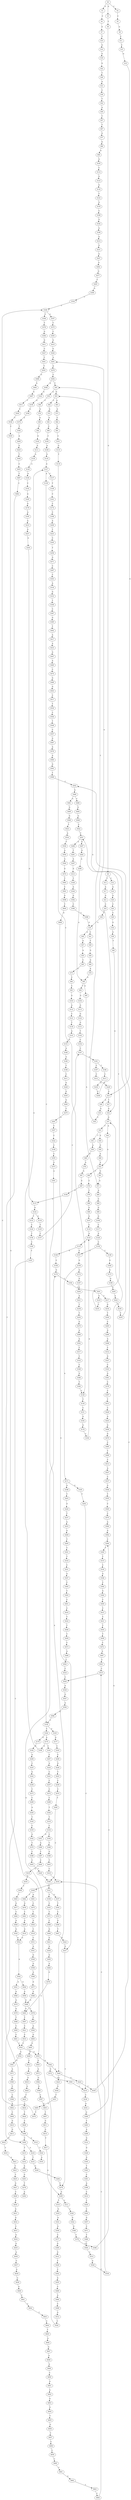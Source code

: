 strict digraph  {
	S0 -> S1 [ label = A ];
	S0 -> S2 [ label = C ];
	S0 -> S3 [ label = G ];
	S1 -> S4 [ label = C ];
	S2 -> S5 [ label = C ];
	S3 -> S6 [ label = C ];
	S4 -> S7 [ label = G ];
	S5 -> S8 [ label = G ];
	S6 -> S9 [ label = G ];
	S7 -> S10 [ label = T ];
	S8 -> S11 [ label = C ];
	S9 -> S12 [ label = C ];
	S9 -> S13 [ label = T ];
	S10 -> S14 [ label = G ];
	S11 -> S15 [ label = C ];
	S12 -> S16 [ label = A ];
	S13 -> S17 [ label = A ];
	S14 -> S18 [ label = G ];
	S15 -> S19 [ label = G ];
	S16 -> S20 [ label = G ];
	S17 -> S21 [ label = G ];
	S18 -> S22 [ label = G ];
	S19 -> S23 [ label = G ];
	S20 -> S24 [ label = C ];
	S21 -> S25 [ label = C ];
	S22 -> S26 [ label = T ];
	S23 -> S27 [ label = T ];
	S23 -> S28 [ label = A ];
	S24 -> S29 [ label = C ];
	S25 -> S30 [ label = C ];
	S26 -> S31 [ label = A ];
	S27 -> S32 [ label = G ];
	S28 -> S33 [ label = A ];
	S29 -> S34 [ label = G ];
	S30 -> S35 [ label = G ];
	S31 -> S36 [ label = C ];
	S32 -> S37 [ label = G ];
	S33 -> S38 [ label = C ];
	S34 -> S39 [ label = G ];
	S35 -> S40 [ label = A ];
	S35 -> S41 [ label = C ];
	S36 -> S42 [ label = T ];
	S37 -> S43 [ label = T ];
	S37 -> S44 [ label = A ];
	S38 -> S45 [ label = T ];
	S39 -> S46 [ label = T ];
	S40 -> S47 [ label = A ];
	S41 -> S48 [ label = T ];
	S42 -> S49 [ label = A ];
	S43 -> S50 [ label = G ];
	S43 -> S51 [ label = T ];
	S44 -> S52 [ label = A ];
	S45 -> S53 [ label = G ];
	S45 -> S54 [ label = A ];
	S46 -> S32 [ label = G ];
	S47 -> S55 [ label = A ];
	S48 -> S56 [ label = G ];
	S49 -> S57 [ label = T ];
	S50 -> S58 [ label = G ];
	S51 -> S59 [ label = A ];
	S52 -> S60 [ label = C ];
	S52 -> S61 [ label = G ];
	S53 -> S62 [ label = C ];
	S53 -> S63 [ label = G ];
	S54 -> S64 [ label = C ];
	S55 -> S65 [ label = C ];
	S56 -> S66 [ label = G ];
	S57 -> S67 [ label = T ];
	S58 -> S68 [ label = A ];
	S59 -> S69 [ label = G ];
	S60 -> S70 [ label = C ];
	S61 -> S71 [ label = A ];
	S62 -> S72 [ label = A ];
	S63 -> S73 [ label = A ];
	S64 -> S74 [ label = A ];
	S65 -> S75 [ label = C ];
	S66 -> S76 [ label = A ];
	S67 -> S77 [ label = G ];
	S68 -> S52 [ label = A ];
	S69 -> S78 [ label = A ];
	S70 -> S79 [ label = T ];
	S71 -> S80 [ label = A ];
	S72 -> S81 [ label = A ];
	S73 -> S82 [ label = C ];
	S74 -> S83 [ label = A ];
	S75 -> S84 [ label = C ];
	S76 -> S85 [ label = A ];
	S77 -> S86 [ label = G ];
	S78 -> S87 [ label = A ];
	S79 -> S88 [ label = C ];
	S80 -> S89 [ label = C ];
	S81 -> S90 [ label = C ];
	S82 -> S91 [ label = C ];
	S83 -> S92 [ label = C ];
	S84 -> S93 [ label = C ];
	S85 -> S94 [ label = T ];
	S85 -> S95 [ label = G ];
	S86 -> S96 [ label = A ];
	S87 -> S97 [ label = G ];
	S88 -> S98 [ label = G ];
	S89 -> S99 [ label = G ];
	S90 -> S100 [ label = C ];
	S91 -> S101 [ label = C ];
	S92 -> S102 [ label = G ];
	S93 -> S103 [ label = G ];
	S94 -> S104 [ label = G ];
	S95 -> S71 [ label = A ];
	S96 -> S105 [ label = A ];
	S97 -> S106 [ label = G ];
	S98 -> S107 [ label = G ];
	S99 -> S108 [ label = G ];
	S100 -> S109 [ label = A ];
	S101 -> S110 [ label = G ];
	S102 -> S111 [ label = A ];
	S103 -> S112 [ label = A ];
	S104 -> S113 [ label = G ];
	S105 -> S114 [ label = C ];
	S106 -> S115 [ label = G ];
	S107 -> S116 [ label = C ];
	S108 -> S117 [ label = C ];
	S109 -> S118 [ label = G ];
	S110 -> S119 [ label = T ];
	S111 -> S120 [ label = A ];
	S112 -> S121 [ label = C ];
	S113 -> S122 [ label = G ];
	S114 -> S123 [ label = G ];
	S115 -> S124 [ label = G ];
	S116 -> S125 [ label = A ];
	S117 -> S126 [ label = A ];
	S118 -> S127 [ label = A ];
	S119 -> S128 [ label = C ];
	S120 -> S129 [ label = A ];
	S121 -> S130 [ label = T ];
	S122 -> S131 [ label = G ];
	S123 -> S132 [ label = G ];
	S124 -> S133 [ label = T ];
	S124 -> S134 [ label = G ];
	S125 -> S135 [ label = C ];
	S126 -> S136 [ label = C ];
	S127 -> S137 [ label = C ];
	S127 -> S138 [ label = A ];
	S128 -> S139 [ label = T ];
	S129 -> S140 [ label = A ];
	S130 -> S141 [ label = A ];
	S131 -> S142 [ label = T ];
	S132 -> S143 [ label = T ];
	S133 -> S144 [ label = C ];
	S134 -> S145 [ label = T ];
	S135 -> S146 [ label = G ];
	S135 -> S147 [ label = C ];
	S136 -> S147 [ label = C ];
	S136 -> S148 [ label = T ];
	S137 -> S149 [ label = T ];
	S138 -> S150 [ label = C ];
	S139 -> S151 [ label = C ];
	S140 -> S152 [ label = C ];
	S141 -> S153 [ label = G ];
	S142 -> S154 [ label = C ];
	S143 -> S155 [ label = A ];
	S144 -> S156 [ label = T ];
	S145 -> S157 [ label = C ];
	S146 -> S158 [ label = C ];
	S147 -> S159 [ label = G ];
	S148 -> S160 [ label = G ];
	S149 -> S161 [ label = C ];
	S150 -> S162 [ label = C ];
	S150 -> S163 [ label = A ];
	S151 -> S164 [ label = G ];
	S152 -> S165 [ label = A ];
	S153 -> S166 [ label = A ];
	S154 -> S167 [ label = C ];
	S155 -> S168 [ label = C ];
	S156 -> S169 [ label = C ];
	S157 -> S167 [ label = C ];
	S158 -> S170 [ label = G ];
	S159 -> S171 [ label = A ];
	S159 -> S172 [ label = G ];
	S160 -> S173 [ label = G ];
	S161 -> S174 [ label = C ];
	S162 -> S175 [ label = A ];
	S162 -> S176 [ label = G ];
	S163 -> S177 [ label = G ];
	S164 -> S178 [ label = G ];
	S165 -> S179 [ label = G ];
	S166 -> S180 [ label = A ];
	S167 -> S181 [ label = G ];
	S168 -> S182 [ label = G ];
	S169 -> S183 [ label = T ];
	S170 -> S184 [ label = C ];
	S171 -> S185 [ label = G ];
	S171 -> S186 [ label = A ];
	S172 -> S187 [ label = G ];
	S173 -> S188 [ label = G ];
	S174 -> S189 [ label = C ];
	S175 -> S190 [ label = G ];
	S175 -> S191 [ label = C ];
	S176 -> S192 [ label = G ];
	S177 -> S193 [ label = C ];
	S178 -> S194 [ label = C ];
	S179 -> S195 [ label = A ];
	S180 -> S196 [ label = T ];
	S181 -> S197 [ label = C ];
	S181 -> S198 [ label = T ];
	S182 -> S199 [ label = A ];
	S183 -> S200 [ label = C ];
	S184 -> S201 [ label = G ];
	S185 -> S202 [ label = T ];
	S186 -> S203 [ label = T ];
	S187 -> S204 [ label = A ];
	S188 -> S205 [ label = A ];
	S189 -> S206 [ label = A ];
	S190 -> S127 [ label = A ];
	S191 -> S207 [ label = C ];
	S192 -> S208 [ label = A ];
	S193 -> S209 [ label = C ];
	S194 -> S125 [ label = A ];
	S195 -> S210 [ label = A ];
	S196 -> S211 [ label = C ];
	S197 -> S212 [ label = C ];
	S198 -> S213 [ label = C ];
	S199 -> S214 [ label = A ];
	S200 -> S215 [ label = T ];
	S200 -> S216 [ label = G ];
	S201 -> S217 [ label = C ];
	S201 -> S218 [ label = G ];
	S202 -> S219 [ label = C ];
	S203 -> S220 [ label = G ];
	S204 -> S221 [ label = A ];
	S205 -> S222 [ label = A ];
	S206 -> S223 [ label = T ];
	S207 -> S224 [ label = A ];
	S208 -> S225 [ label = C ];
	S209 -> S226 [ label = G ];
	S210 -> S227 [ label = G ];
	S211 -> S228 [ label = G ];
	S212 -> S229 [ label = G ];
	S213 -> S230 [ label = G ];
	S214 -> S231 [ label = G ];
	S215 -> S232 [ label = G ];
	S216 -> S233 [ label = T ];
	S217 -> S234 [ label = G ];
	S218 -> S235 [ label = C ];
	S219 -> S236 [ label = C ];
	S220 -> S237 [ label = T ];
	S221 -> S238 [ label = T ];
	S222 -> S239 [ label = C ];
	S223 -> S240 [ label = C ];
	S224 -> S241 [ label = C ];
	S225 -> S242 [ label = G ];
	S226 -> S243 [ label = T ];
	S227 -> S244 [ label = G ];
	S228 -> S245 [ label = G ];
	S229 -> S23 [ label = G ];
	S230 -> S246 [ label = G ];
	S231 -> S247 [ label = A ];
	S232 -> S248 [ label = A ];
	S233 -> S249 [ label = G ];
	S234 -> S250 [ label = T ];
	S235 -> S251 [ label = T ];
	S236 -> S252 [ label = A ];
	S237 -> S253 [ label = A ];
	S238 -> S254 [ label = T ];
	S239 -> S255 [ label = T ];
	S240 -> S256 [ label = T ];
	S241 -> S257 [ label = C ];
	S242 -> S258 [ label = C ];
	S243 -> S259 [ label = C ];
	S244 -> S115 [ label = G ];
	S245 -> S260 [ label = G ];
	S246 -> S261 [ label = A ];
	S247 -> S262 [ label = A ];
	S248 -> S263 [ label = G ];
	S249 -> S264 [ label = G ];
	S250 -> S265 [ label = C ];
	S251 -> S266 [ label = A ];
	S251 -> S267 [ label = G ];
	S252 -> S268 [ label = G ];
	S253 -> S269 [ label = G ];
	S254 -> S270 [ label = G ];
	S255 -> S53 [ label = G ];
	S256 -> S271 [ label = G ];
	S257 -> S272 [ label = C ];
	S258 -> S273 [ label = C ];
	S259 -> S274 [ label = C ];
	S260 -> S275 [ label = T ];
	S261 -> S276 [ label = A ];
	S262 -> S277 [ label = G ];
	S263 -> S278 [ label = T ];
	S264 -> S279 [ label = T ];
	S265 -> S280 [ label = G ];
	S266 -> S281 [ label = T ];
	S267 -> S282 [ label = G ];
	S268 -> S283 [ label = T ];
	S268 -> S284 [ label = C ];
	S269 -> S285 [ label = T ];
	S270 -> S286 [ label = A ];
	S271 -> S287 [ label = C ];
	S272 -> S288 [ label = C ];
	S273 -> S289 [ label = C ];
	S274 -> S290 [ label = T ];
	S275 -> S291 [ label = A ];
	S276 -> S292 [ label = C ];
	S277 -> S293 [ label = T ];
	S278 -> S294 [ label = A ];
	S279 -> S295 [ label = A ];
	S280 -> S296 [ label = A ];
	S281 -> S297 [ label = A ];
	S282 -> S298 [ label = A ];
	S283 -> S299 [ label = A ];
	S284 -> S300 [ label = T ];
	S285 -> S301 [ label = T ];
	S286 -> S302 [ label = A ];
	S287 -> S303 [ label = C ];
	S288 -> S304 [ label = T ];
	S289 -> S305 [ label = A ];
	S290 -> S306 [ label = C ];
	S291 -> S307 [ label = T ];
	S292 -> S308 [ label = A ];
	S292 -> S45 [ label = T ];
	S293 -> S309 [ label = G ];
	S295 -> S310 [ label = T ];
	S295 -> S311 [ label = C ];
	S296 -> S312 [ label = C ];
	S297 -> S313 [ label = G ];
	S298 -> S85 [ label = A ];
	S299 -> S314 [ label = G ];
	S300 -> S315 [ label = T ];
	S301 -> S316 [ label = T ];
	S302 -> S317 [ label = C ];
	S303 -> S318 [ label = A ];
	S304 -> S319 [ label = T ];
	S305 -> S320 [ label = T ];
	S306 -> S321 [ label = T ];
	S307 -> S322 [ label = C ];
	S308 -> S323 [ label = G ];
	S309 -> S324 [ label = T ];
	S310 -> S325 [ label = G ];
	S311 -> S326 [ label = C ];
	S312 -> S327 [ label = G ];
	S313 -> S328 [ label = T ];
	S314 -> S329 [ label = G ];
	S315 -> S330 [ label = C ];
	S316 -> S331 [ label = C ];
	S317 -> S332 [ label = C ];
	S318 -> S333 [ label = G ];
	S319 -> S334 [ label = C ];
	S320 -> S335 [ label = C ];
	S321 -> S336 [ label = T ];
	S321 -> S337 [ label = G ];
	S322 -> S338 [ label = C ];
	S323 -> S339 [ label = G ];
	S324 -> S340 [ label = C ];
	S325 -> S341 [ label = A ];
	S326 -> S342 [ label = G ];
	S327 -> S343 [ label = C ];
	S328 -> S344 [ label = A ];
	S329 -> S345 [ label = G ];
	S330 -> S346 [ label = A ];
	S331 -> S347 [ label = A ];
	S332 -> S348 [ label = C ];
	S333 -> S349 [ label = T ];
	S334 -> S350 [ label = C ];
	S334 -> S351 [ label = G ];
	S335 -> S352 [ label = G ];
	S336 -> S353 [ label = C ];
	S337 -> S354 [ label = T ];
	S338 -> S355 [ label = C ];
	S339 -> S356 [ label = A ];
	S340 -> S357 [ label = G ];
	S340 -> S358 [ label = C ];
	S341 -> S359 [ label = G ];
	S342 -> S360 [ label = G ];
	S343 -> S361 [ label = G ];
	S344 -> S362 [ label = G ];
	S345 -> S363 [ label = T ];
	S346 -> S364 [ label = C ];
	S347 -> S365 [ label = C ];
	S348 -> S366 [ label = G ];
	S349 -> S367 [ label = C ];
	S350 -> S368 [ label = T ];
	S351 -> S369 [ label = A ];
	S352 -> S370 [ label = T ];
	S353 -> S371 [ label = T ];
	S354 -> S372 [ label = C ];
	S355 -> S373 [ label = G ];
	S356 -> S374 [ label = A ];
	S357 -> S375 [ label = T ];
	S358 -> S376 [ label = T ];
	S359 -> S377 [ label = C ];
	S360 -> S378 [ label = T ];
	S361 -> S379 [ label = C ];
	S362 -> S380 [ label = C ];
	S363 -> S381 [ label = C ];
	S364 -> S382 [ label = G ];
	S365 -> S383 [ label = T ];
	S366 -> S384 [ label = T ];
	S367 -> S385 [ label = G ];
	S368 -> S386 [ label = G ];
	S369 -> S387 [ label = T ];
	S370 -> S388 [ label = C ];
	S371 -> S389 [ label = C ];
	S372 -> S390 [ label = G ];
	S373 -> S391 [ label = A ];
	S374 -> S392 [ label = T ];
	S375 -> S393 [ label = C ];
	S376 -> S394 [ label = G ];
	S377 -> S395 [ label = G ];
	S378 -> S396 [ label = G ];
	S379 -> S397 [ label = C ];
	S380 -> S398 [ label = C ];
	S381 -> S399 [ label = A ];
	S382 -> S400 [ label = C ];
	S383 -> S401 [ label = C ];
	S384 -> S128 [ label = C ];
	S385 -> S402 [ label = T ];
	S386 -> S403 [ label = T ];
	S387 -> S404 [ label = C ];
	S388 -> S405 [ label = C ];
	S389 -> S406 [ label = G ];
	S390 -> S407 [ label = T ];
	S391 -> S408 [ label = A ];
	S392 -> S409 [ label = A ];
	S393 -> S410 [ label = G ];
	S394 -> S411 [ label = G ];
	S395 -> S412 [ label = G ];
	S396 -> S37 [ label = G ];
	S397 -> S413 [ label = T ];
	S398 -> S35 [ label = G ];
	S399 -> S414 [ label = C ];
	S400 -> S415 [ label = C ];
	S401 -> S416 [ label = C ];
	S402 -> S417 [ label = A ];
	S403 -> S418 [ label = C ];
	S404 -> S419 [ label = G ];
	S405 -> S420 [ label = T ];
	S406 -> S421 [ label = G ];
	S407 -> S422 [ label = G ];
	S408 -> S423 [ label = A ];
	S408 -> S424 [ label = G ];
	S409 -> S425 [ label = G ];
	S410 -> S426 [ label = G ];
	S411 -> S427 [ label = C ];
	S412 -> S428 [ label = T ];
	S413 -> S429 [ label = C ];
	S414 -> S430 [ label = T ];
	S415 -> S431 [ label = C ];
	S416 -> S432 [ label = T ];
	S417 -> S433 [ label = A ];
	S418 -> S434 [ label = C ];
	S419 -> S435 [ label = T ];
	S420 -> S306 [ label = C ];
	S421 -> S436 [ label = A ];
	S422 -> S437 [ label = G ];
	S423 -> S438 [ label = G ];
	S424 -> S439 [ label = T ];
	S425 -> S440 [ label = T ];
	S426 -> S261 [ label = A ];
	S427 -> S441 [ label = C ];
	S428 -> S442 [ label = C ];
	S429 -> S443 [ label = G ];
	S430 -> S444 [ label = C ];
	S431 -> S445 [ label = T ];
	S432 -> S446 [ label = T ];
	S433 -> S447 [ label = G ];
	S434 -> S448 [ label = T ];
	S435 -> S449 [ label = T ];
	S436 -> S450 [ label = G ];
	S437 -> S279 [ label = T ];
	S438 -> S451 [ label = T ];
	S439 -> S452 [ label = C ];
	S440 -> S453 [ label = C ];
	S441 -> S454 [ label = T ];
	S442 -> S455 [ label = G ];
	S443 -> S456 [ label = G ];
	S444 -> S457 [ label = G ];
	S445 -> S458 [ label = T ];
	S446 -> S459 [ label = T ];
	S447 -> S460 [ label = A ];
	S448 -> S461 [ label = A ];
	S448 -> S462 [ label = T ];
	S449 -> S463 [ label = T ];
	S450 -> S464 [ label = A ];
	S451 -> S465 [ label = G ];
	S452 -> S466 [ label = G ];
	S453 -> S467 [ label = T ];
	S454 -> S468 [ label = G ];
	S455 -> S469 [ label = C ];
	S456 -> S470 [ label = G ];
	S457 -> S471 [ label = C ];
	S458 -> S472 [ label = C ];
	S459 -> S473 [ label = C ];
	S460 -> S474 [ label = C ];
	S461 -> S475 [ label = C ];
	S462 -> S476 [ label = G ];
	S463 -> S477 [ label = G ];
	S464 -> S478 [ label = G ];
	S465 -> S479 [ label = T ];
	S466 -> S480 [ label = C ];
	S466 -> S481 [ label = A ];
	S467 -> S482 [ label = C ];
	S468 -> S483 [ label = G ];
	S469 -> S484 [ label = A ];
	S470 -> S485 [ label = C ];
	S471 -> S486 [ label = T ];
	S472 -> S487 [ label = A ];
	S473 -> S488 [ label = A ];
	S474 -> S489 [ label = G ];
	S475 -> S490 [ label = T ];
	S476 -> S491 [ label = T ];
	S477 -> S492 [ label = T ];
	S478 -> S493 [ label = G ];
	S479 -> S340 [ label = C ];
	S480 -> S494 [ label = G ];
	S481 -> S495 [ label = G ];
	S482 -> S496 [ label = T ];
	S483 -> S497 [ label = G ];
	S484 -> S498 [ label = C ];
	S485 -> S499 [ label = T ];
	S486 -> S500 [ label = T ];
	S487 -> S501 [ label = T ];
	S488 -> S502 [ label = T ];
	S489 -> S503 [ label = G ];
	S490 -> S504 [ label = A ];
	S491 -> S505 [ label = A ];
	S492 -> S506 [ label = A ];
	S493 -> S507 [ label = T ];
	S494 -> S508 [ label = G ];
	S495 -> S509 [ label = G ];
	S496 -> S200 [ label = C ];
	S496 -> S510 [ label = G ];
	S497 -> S511 [ label = T ];
	S498 -> S512 [ label = G ];
	S499 -> S513 [ label = C ];
	S500 -> S514 [ label = C ];
	S501 -> S515 [ label = C ];
	S502 -> S516 [ label = C ];
	S503 -> S517 [ label = C ];
	S504 -> S518 [ label = C ];
	S505 -> S519 [ label = G ];
	S506 -> S520 [ label = G ];
	S507 -> S521 [ label = C ];
	S508 -> S522 [ label = C ];
	S509 -> S523 [ label = T ];
	S510 -> S524 [ label = T ];
	S511 -> S525 [ label = C ];
	S512 -> S526 [ label = C ];
	S513 -> S527 [ label = A ];
	S514 -> S528 [ label = A ];
	S515 -> S529 [ label = C ];
	S516 -> S529 [ label = C ];
	S517 -> S530 [ label = T ];
	S518 -> S531 [ label = C ];
	S519 -> S532 [ label = G ];
	S520 -> S532 [ label = G ];
	S521 -> S533 [ label = C ];
	S522 -> S251 [ label = T ];
	S523 -> S534 [ label = A ];
	S524 -> S535 [ label = A ];
	S525 -> S536 [ label = C ];
	S526 -> S170 [ label = G ];
	S527 -> S537 [ label = C ];
	S528 -> S538 [ label = T ];
	S529 -> S539 [ label = A ];
	S530 -> S540 [ label = C ];
	S531 -> S541 [ label = A ];
	S532 -> S542 [ label = A ];
	S533 -> S543 [ label = C ];
	S534 -> S544 [ label = T ];
	S536 -> S545 [ label = C ];
	S537 -> S546 [ label = G ];
	S538 -> S515 [ label = C ];
	S539 -> S547 [ label = G ];
	S540 -> S548 [ label = T ];
	S541 -> S549 [ label = G ];
	S542 -> S550 [ label = G ];
	S542 -> S551 [ label = A ];
	S543 -> S552 [ label = A ];
	S543 -> S553 [ label = G ];
	S544 -> S554 [ label = A ];
	S545 -> S553 [ label = G ];
	S546 -> S555 [ label = T ];
	S547 -> S556 [ label = A ];
	S548 -> S557 [ label = C ];
	S549 -> S558 [ label = G ];
	S550 -> S559 [ label = A ];
	S551 -> S560 [ label = A ];
	S552 -> S561 [ label = G ];
	S553 -> S562 [ label = A ];
	S553 -> S563 [ label = G ];
	S554 -> S564 [ label = A ];
	S555 -> S565 [ label = C ];
	S556 -> S566 [ label = A ];
	S557 -> S567 [ label = G ];
	S558 -> S568 [ label = A ];
	S559 -> S569 [ label = G ];
	S560 -> S570 [ label = G ];
	S561 -> S571 [ label = A ];
	S562 -> S572 [ label = G ];
	S562 -> S408 [ label = A ];
	S563 -> S573 [ label = A ];
	S564 -> S574 [ label = G ];
	S565 -> S575 [ label = C ];
	S566 -> S150 [ label = C ];
	S567 -> S576 [ label = A ];
	S568 -> S577 [ label = G ];
	S569 -> S578 [ label = T ];
	S569 -> S493 [ label = G ];
	S570 -> S579 [ label = G ];
	S571 -> S580 [ label = G ];
	S572 -> S581 [ label = T ];
	S573 -> S582 [ label = G ];
	S574 -> S583 [ label = T ];
	S575 -> S584 [ label = A ];
	S576 -> S585 [ label = A ];
	S577 -> S586 [ label = A ];
	S578 -> S587 [ label = C ];
	S579 -> S588 [ label = T ];
	S580 -> S589 [ label = C ];
	S581 -> S219 [ label = C ];
	S582 -> S590 [ label = G ];
	S583 -> S591 [ label = C ];
	S584 -> S592 [ label = G ];
	S585 -> S593 [ label = G ];
	S586 -> S569 [ label = G ];
	S587 -> S594 [ label = A ];
	S588 -> S595 [ label = C ];
	S589 -> S596 [ label = C ];
	S590 -> S597 [ label = C ];
	S591 -> S598 [ label = G ];
	S592 -> S284 [ label = C ];
	S593 -> S599 [ label = T ];
	S594 -> S600 [ label = G ];
	S595 -> S601 [ label = C ];
	S596 -> S602 [ label = A ];
	S597 -> S603 [ label = G ];
	S598 -> S604 [ label = T ];
	S599 -> S452 [ label = C ];
	S600 -> S605 [ label = G ];
	S601 -> S543 [ label = C ];
	S602 -> S606 [ label = C ];
	S603 -> S607 [ label = T ];
	S604 -> S608 [ label = G ];
	S605 -> S609 [ label = A ];
	S606 -> S610 [ label = G ];
	S607 -> S611 [ label = G ];
	S608 -> S437 [ label = G ];
	S609 -> S612 [ label = C ];
	S610 -> S613 [ label = G ];
	S611 -> S614 [ label = G ];
	S612 -> S615 [ label = C ];
	S613 -> S616 [ label = T ];
	S614 -> S617 [ label = T ];
	S615 -> S618 [ label = A ];
	S616 -> S619 [ label = T ];
	S617 -> S295 [ label = A ];
	S618 -> S620 [ label = G ];
	S619 -> S621 [ label = A ];
	S620 -> S622 [ label = T ];
	S621 -> S623 [ label = C ];
	S622 -> S624 [ label = C ];
	S623 -> S625 [ label = T ];
	S624 -> S626 [ label = T ];
	S625 -> S627 [ label = G ];
	S626 -> S628 [ label = C ];
	S627 -> S629 [ label = C ];
	S628 -> S496 [ label = T ];
	S629 -> S630 [ label = A ];
	S630 -> S631 [ label = G ];
	S631 -> S632 [ label = A ];
	S632 -> S633 [ label = C ];
	S633 -> S634 [ label = G ];
	S634 -> S635 [ label = G ];
	S635 -> S636 [ label = A ];
	S636 -> S637 [ label = C ];
	S637 -> S638 [ label = A ];
	S638 -> S639 [ label = C ];
	S639 -> S640 [ label = A ];
	S640 -> S641 [ label = C ];
	S641 -> S642 [ label = C ];
	S642 -> S643 [ label = T ];
	S643 -> S644 [ label = C ];
	S644 -> S645 [ label = T ];
	S645 -> S646 [ label = A ];
	S646 -> S647 [ label = G ];
	S647 -> S648 [ label = A ];
	S648 -> S649 [ label = A ];
	S649 -> S650 [ label = C ];
	S650 -> S651 [ label = G ];
	S651 -> S652 [ label = A ];
	S652 -> S653 [ label = G ];
	S653 -> S654 [ label = G ];
	S654 -> S655 [ label = T ];
	S655 -> S656 [ label = G ];
	S656 -> S657 [ label = T ];
	S657 -> S658 [ label = C ];
	S658 -> S659 [ label = C ];
	S659 -> S660 [ label = C ];
	S660 -> S661 [ label = T ];
	S661 -> S662 [ label = G ];
	S662 -> S663 [ label = T ];
	S663 -> S664 [ label = C ];
	S664 -> S434 [ label = C ];
}
